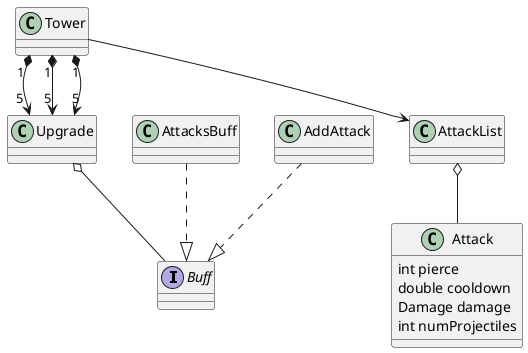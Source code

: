 @startuml
interface Buff

Attack : int pierce
Attack : double cooldown
Attack : Damage damage
Attack : int numProjectiles

Upgrade o-- Buff
AttacksBuff ..|> Buff
AddAttack ..|> Buff
AttackList o-- Attack
Tower "1" *--> "5" Upgrade
Tower "1" *--> "5" Upgrade
Tower "1" *--> "5" Upgrade
Tower --> AttackList
@enduml